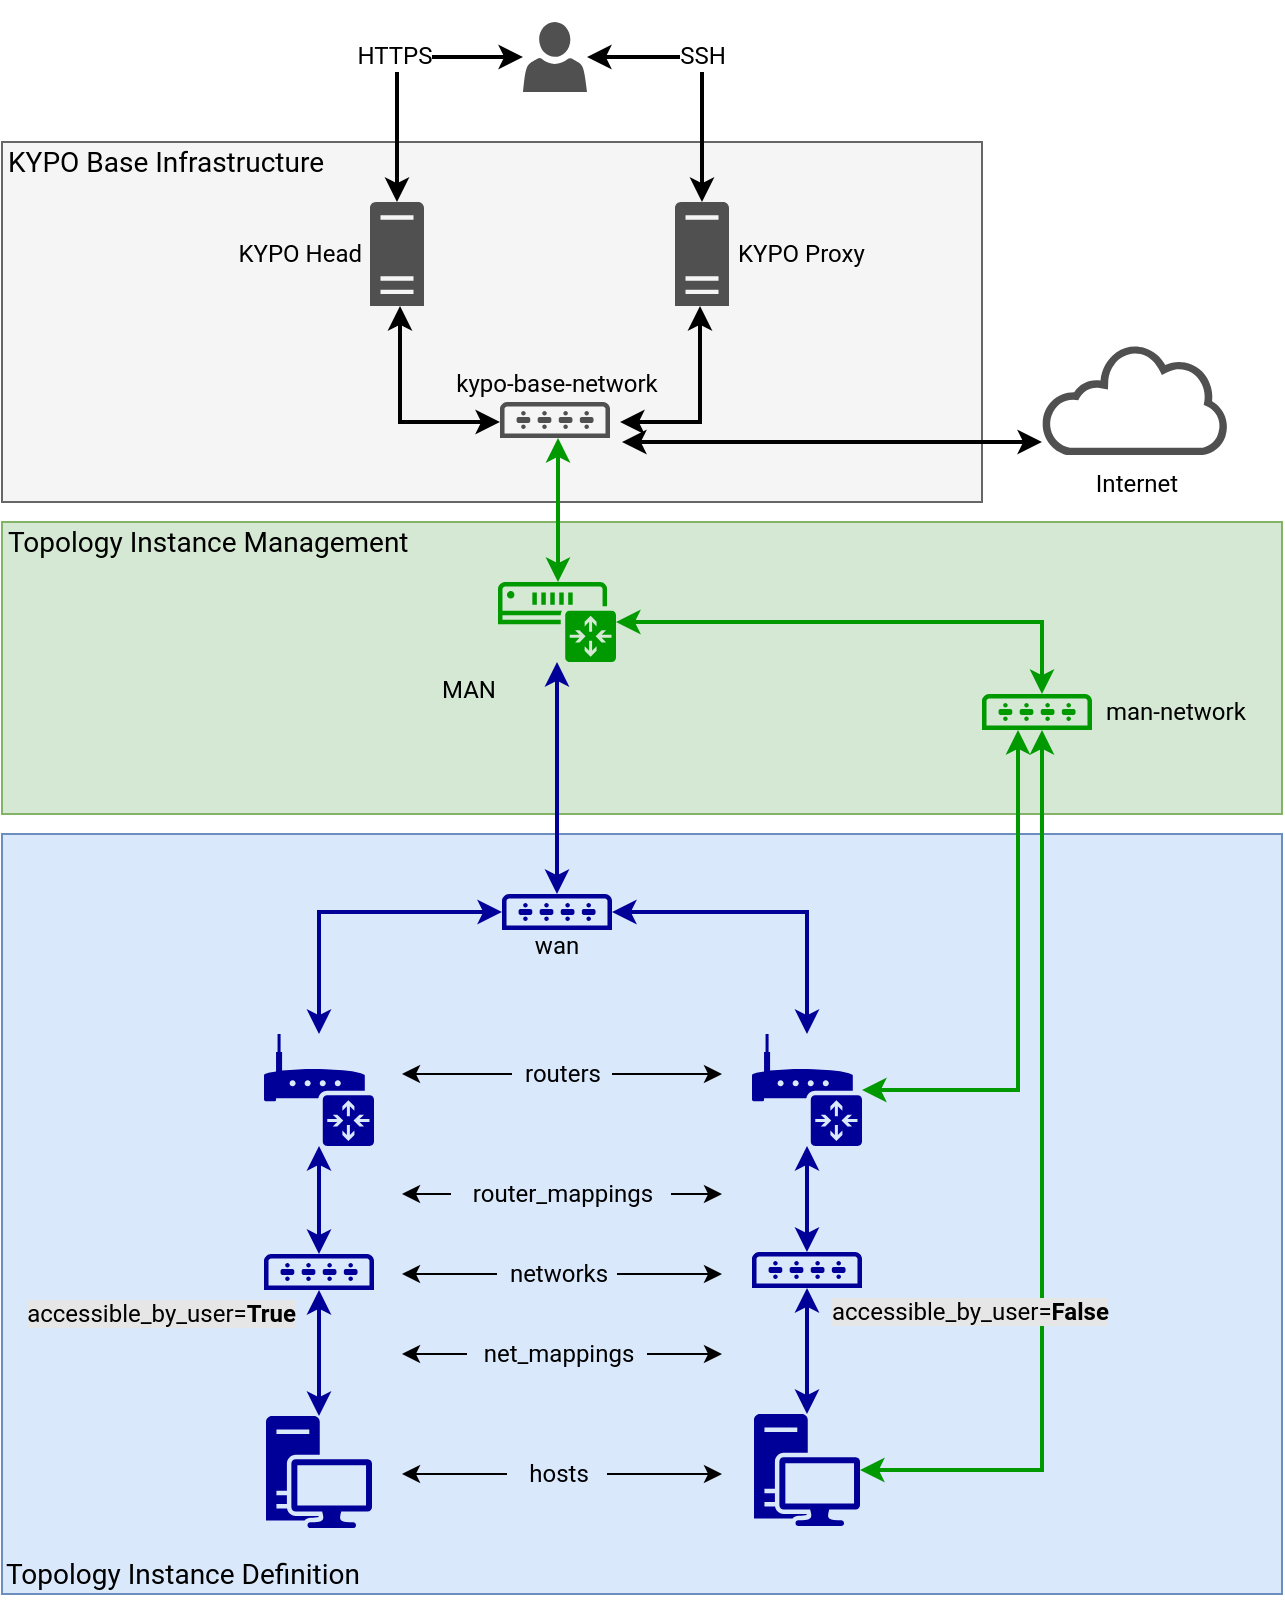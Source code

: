 <mxfile version="14.7.4" type="embed"><diagram id="Jyk7rCg8KGbtXq0Xk9HY" name="Page-1"><mxGraphModel dx="829" dy="843" grid="1" gridSize="10" guides="1" tooltips="1" connect="1" arrows="1" fold="1" page="1" pageScale="1" pageWidth="640" pageHeight="969" math="0" shadow="0"><root><mxCell id="0"/><mxCell id="iMye_LXfVpJSYTO0qSQB-12" value="background" style="" parent="0"/><mxCell id="iMye_LXfVpJSYTO0qSQB-56" value="" style="rounded=0;whiteSpace=wrap;html=1;labelBackgroundColor=none;fontSize=12;noLabel=1;fontColor=none;fillColor=none;strokeColor=#FFFFFF;fontFamily=Roboto;fontSource=https%3A%2F%2Ffonts.googleapis.com%2Fcss%3Ffamily%3DRoboto;" parent="iMye_LXfVpJSYTO0qSQB-12" vertex="1"><mxGeometry y="4" width="640" height="806" as="geometry"/></mxCell><mxCell id="iMye_LXfVpJSYTO0qSQB-11" value="" style="rounded=0;whiteSpace=wrap;html=1;fillColor=#dae8fc;strokeColor=#6c8ebf;fontSize=12;fontFamily=Roboto;fontSource=https%3A%2F%2Ffonts.googleapis.com%2Fcss%3Ffamily%3DRoboto;" parent="iMye_LXfVpJSYTO0qSQB-12" vertex="1"><mxGeometry y="420" width="640" height="380" as="geometry"/></mxCell><mxCell id="iMye_LXfVpJSYTO0qSQB-13" value="" style="rounded=0;whiteSpace=wrap;html=1;fillColor=#d5e8d4;strokeColor=#82b366;fontSize=12;fontFamily=Roboto;fontSource=https%3A%2F%2Ffonts.googleapis.com%2Fcss%3Ffamily%3DRoboto;" parent="iMye_LXfVpJSYTO0qSQB-12" vertex="1"><mxGeometry y="264" width="640" height="146" as="geometry"/></mxCell><mxCell id="iMye_LXfVpJSYTO0qSQB-51" value="" style="rounded=0;whiteSpace=wrap;html=1;labelBackgroundColor=#E6E6E6;fontSize=12;strokeColor=#666666;fontColor=#333333;fillColor=#f5f5f5;fontFamily=Roboto;fontSource=https%3A%2F%2Ffonts.googleapis.com%2Fcss%3Ffamily%3DRoboto;" parent="iMye_LXfVpJSYTO0qSQB-12" vertex="1"><mxGeometry y="74" width="490" height="180" as="geometry"/></mxCell><mxCell id="PGbSs_iwUj3DiiSBGkFn-13" style="edgeStyle=orthogonalEdgeStyle;rounded=0;orthogonalLoop=1;jettySize=auto;html=1;startArrow=classic;startFill=1;strokeWidth=2;fontColor=#33FF33;strokeColor=#000099;fontSize=12;fontFamily=Roboto;fontSource=https%3A%2F%2Ffonts.googleapis.com%2Fcss%3Ffamily%3DRoboto;" parent="iMye_LXfVpJSYTO0qSQB-12" source="cK_maNlCVZVQSUSzoBmn-12" target="cK_maNlCVZVQSUSzoBmn-13" edge="1"><mxGeometry relative="1" as="geometry"><mxPoint x="260" y="468.966" as="sourcePoint"/><mxPoint x="168.517" y="530" as="targetPoint"/></mxGeometry></mxCell><mxCell id="1" value="sandbox" parent="0"/><mxCell id="cK_maNlCVZVQSUSzoBmn-1" value="" style="pointerEvents=1;shadow=0;dashed=0;html=1;strokeColor=none;labelPosition=center;verticalLabelPosition=bottom;verticalAlign=top;outlineConnect=0;align=center;shape=mxgraph.office.devices.workstation;fillColor=#000099;fontSize=12;fontFamily=Roboto;fontSource=https%3A%2F%2Ffonts.googleapis.com%2Fcss%3Ffamily%3DRoboto;" parent="1" vertex="1"><mxGeometry x="132" y="711" width="53" height="56" as="geometry"/></mxCell><mxCell id="cK_maNlCVZVQSUSzoBmn-2" value="" style="pointerEvents=1;shadow=0;dashed=0;html=1;strokeColor=none;labelPosition=center;verticalLabelPosition=bottom;verticalAlign=top;outlineConnect=0;align=center;shape=mxgraph.office.devices.workstation;fillColor=#000099;fontSize=12;fontFamily=Roboto;fontSource=https%3A%2F%2Ffonts.googleapis.com%2Fcss%3Ffamily%3DRoboto;" parent="1" vertex="1"><mxGeometry x="376" y="710" width="53" height="56" as="geometry"/></mxCell><mxCell id="cK_maNlCVZVQSUSzoBmn-3" value="accessible_by_user=&lt;b style=&quot;font-size: 12px;&quot;&gt;True&lt;/b&gt;" style="pointerEvents=1;shadow=0;dashed=0;html=1;strokeColor=none;labelPosition=left;verticalLabelPosition=bottom;verticalAlign=top;outlineConnect=0;align=right;shape=mxgraph.office.devices.switch;spacingLeft=0;spacingBottom=0;spacingTop=0;spacing=0;spacingRight=-15;fontSize=12;labelBackgroundColor=#E6E6E6;fillColor=#000099;fontFamily=Roboto;fontSource=https%3A%2F%2Ffonts.googleapis.com%2Fcss%3Ffamily%3DRoboto;" parent="1" vertex="1"><mxGeometry x="131" y="630" width="55" height="18" as="geometry"/></mxCell><mxCell id="cK_maNlCVZVQSUSzoBmn-5" value="" style="pointerEvents=1;shadow=0;dashed=0;html=1;strokeColor=none;labelPosition=center;verticalLabelPosition=bottom;verticalAlign=top;outlineConnect=0;align=center;shape=mxgraph.office.devices.router;fillColor=#000099;fontSize=12;fontFamily=Roboto;fontSource=https%3A%2F%2Ffonts.googleapis.com%2Fcss%3Ffamily%3DRoboto;" parent="1" vertex="1"><mxGeometry x="131" y="520" width="55" height="56" as="geometry"/></mxCell><mxCell id="cK_maNlCVZVQSUSzoBmn-6" value="" style="pointerEvents=1;shadow=0;dashed=0;html=1;strokeColor=none;labelPosition=center;verticalLabelPosition=bottom;verticalAlign=top;outlineConnect=0;align=center;shape=mxgraph.office.devices.router;fillColor=#000099;fontSize=12;fontFamily=Roboto;fontSource=https%3A%2F%2Ffonts.googleapis.com%2Fcss%3Ffamily%3DRoboto;" parent="1" vertex="1"><mxGeometry x="375" y="520" width="55" height="56" as="geometry"/></mxCell><mxCell id="cK_maNlCVZVQSUSzoBmn-10" value="man-network" style="pointerEvents=1;shadow=0;dashed=0;html=1;strokeColor=none;labelPosition=right;verticalLabelPosition=middle;verticalAlign=middle;outlineConnect=0;align=left;shape=mxgraph.office.devices.switch;spacingRight=0;spacingLeft=5;labelBackgroundColor=none;labelBorderColor=none;fillColor=#009900;fontSize=12;fontFamily=Roboto;fontSource=https%3A%2F%2Ffonts.googleapis.com%2Fcss%3Ffamily%3DRoboto;" parent="1" vertex="1"><mxGeometry x="490" y="350" width="55" height="18" as="geometry"/></mxCell><mxCell id="cK_maNlCVZVQSUSzoBmn-12" value="MAN" style="pointerEvents=1;shadow=0;dashed=0;html=1;strokeColor=none;labelPosition=left;verticalLabelPosition=bottom;verticalAlign=top;outlineConnect=0;align=right;shape=mxgraph.office.devices.ip_gateway;fillColor=#009900;fontSize=12;fontFamily=Roboto;fontSource=https%3A%2F%2Ffonts.googleapis.com%2Fcss%3Ffamily%3DRoboto;" parent="1" vertex="1"><mxGeometry x="248" y="294" width="59" height="40" as="geometry"/></mxCell><mxCell id="cK_maNlCVZVQSUSzoBmn-13" value="" style="pointerEvents=1;shadow=0;dashed=0;html=1;strokeColor=none;labelPosition=center;verticalLabelPosition=bottom;verticalAlign=top;outlineConnect=0;align=center;shape=mxgraph.office.devices.switch;fillColor=#000099;fontSize=12;fontFamily=Roboto;fontSource=https%3A%2F%2Ffonts.googleapis.com%2Fcss%3Ffamily%3DRoboto;" parent="1" vertex="1"><mxGeometry x="250" y="450" width="55" height="18" as="geometry"/></mxCell><mxCell id="cK_maNlCVZVQSUSzoBmn-38" value="&lt;div style=&quot;font-size: 12px;&quot;&gt;kypo-base-network&lt;/div&gt;" style="pointerEvents=1;shadow=0;dashed=0;html=1;strokeColor=none;fillColor=#505050;labelPosition=center;verticalLabelPosition=top;verticalAlign=bottom;outlineConnect=0;align=center;shape=mxgraph.office.devices.switch;fontColor=#000000;spacingLeft=0;fontSize=12;fontFamily=Roboto;fontSource=https%3A%2F%2Ffonts.googleapis.com%2Fcss%3Ffamily%3DRoboto;" parent="1" vertex="1"><mxGeometry x="249" y="204" width="55" height="18" as="geometry"/></mxCell><mxCell id="cK_maNlCVZVQSUSzoBmn-40" value="KYPO Head" style="pointerEvents=1;shadow=0;dashed=0;html=1;strokeColor=none;fillColor=#505050;labelPosition=left;verticalLabelPosition=middle;verticalAlign=middle;outlineConnect=0;align=right;shape=mxgraph.office.servers.server_generic;fontColor=#000000;spacingLeft=0;spacingRight=3;fontSize=12;fontFamily=Roboto;fontSource=https%3A%2F%2Ffonts.googleapis.com%2Fcss%3Ffamily%3DRoboto;" parent="1" vertex="1"><mxGeometry x="184" y="104" width="27" height="52" as="geometry"/></mxCell><mxCell id="cK_maNlCVZVQSUSzoBmn-36" style="edgeStyle=orthogonalEdgeStyle;rounded=0;orthogonalLoop=1;jettySize=auto;html=1;startArrow=classic;startFill=1;endArrow=classic;endFill=1;strokeWidth=2;fontColor=#33FF33;strokeColor=#009900;fontSize=12;fontFamily=Roboto;fontSource=https%3A%2F%2Ffonts.googleapis.com%2Fcss%3Ffamily%3DRoboto;" parent="1" source="cK_maNlCVZVQSUSzoBmn-2" target="cK_maNlCVZVQSUSzoBmn-10" edge="1"><mxGeometry relative="1" as="geometry"><Array as="points"><mxPoint x="520" y="738"/></Array></mxGeometry></mxCell><mxCell id="cK_maNlCVZVQSUSzoBmn-26" style="edgeStyle=orthogonalEdgeStyle;rounded=0;orthogonalLoop=1;jettySize=auto;html=1;startArrow=classic;startFill=1;strokeWidth=2;fontColor=#33FF33;strokeColor=#000099;fontSize=12;fontFamily=Roboto;fontSource=https%3A%2F%2Ffonts.googleapis.com%2Fcss%3Ffamily%3DRoboto;" parent="1" source="cK_maNlCVZVQSUSzoBmn-3" target="cK_maNlCVZVQSUSzoBmn-1" edge="1"><mxGeometry relative="1" as="geometry"/></mxCell><mxCell id="cK_maNlCVZVQSUSzoBmn-24" style="edgeStyle=orthogonalEdgeStyle;rounded=0;orthogonalLoop=1;jettySize=auto;html=1;startArrow=classic;startFill=1;strokeWidth=2;fontColor=#33FF33;strokeColor=#000099;fontSize=12;fontFamily=Roboto;fontSource=https%3A%2F%2Ffonts.googleapis.com%2Fcss%3Ffamily%3DRoboto;" parent="1" source="cK_maNlCVZVQSUSzoBmn-4" target="cK_maNlCVZVQSUSzoBmn-2" edge="1"><mxGeometry relative="1" as="geometry"/></mxCell><mxCell id="cK_maNlCVZVQSUSzoBmn-25" style="edgeStyle=orthogonalEdgeStyle;rounded=0;orthogonalLoop=1;jettySize=auto;html=1;startArrow=classic;startFill=1;strokeWidth=2;fontColor=#33FF33;strokeColor=#000099;fontSize=12;fontFamily=Roboto;fontSource=https%3A%2F%2Ffonts.googleapis.com%2Fcss%3Ffamily%3DRoboto;" parent="1" source="cK_maNlCVZVQSUSzoBmn-5" target="cK_maNlCVZVQSUSzoBmn-3" edge="1"><mxGeometry relative="1" as="geometry"/></mxCell><mxCell id="cK_maNlCVZVQSUSzoBmn-23" style="edgeStyle=orthogonalEdgeStyle;rounded=0;orthogonalLoop=1;jettySize=auto;html=1;startArrow=classic;startFill=1;strokeWidth=2;fontColor=#33FF33;strokeColor=#000099;fontSize=12;fontFamily=Roboto;fontSource=https%3A%2F%2Ffonts.googleapis.com%2Fcss%3Ffamily%3DRoboto;" parent="1" source="cK_maNlCVZVQSUSzoBmn-6" target="cK_maNlCVZVQSUSzoBmn-4" edge="1"><mxGeometry relative="1" as="geometry"/></mxCell><mxCell id="cK_maNlCVZVQSUSzoBmn-35" style="edgeStyle=orthogonalEdgeStyle;rounded=0;orthogonalLoop=1;jettySize=auto;html=1;startArrow=classic;startFill=1;endArrow=classic;endFill=1;strokeWidth=2;fontColor=#33FF33;strokeColor=#009900;fontSize=12;fontFamily=Roboto;fontSource=https%3A%2F%2Ffonts.googleapis.com%2Fcss%3Ffamily%3DRoboto;" parent="1" source="cK_maNlCVZVQSUSzoBmn-6" target="cK_maNlCVZVQSUSzoBmn-10" edge="1"><mxGeometry relative="1" as="geometry"><Array as="points"><mxPoint x="508" y="548"/></Array></mxGeometry></mxCell><mxCell id="cK_maNlCVZVQSUSzoBmn-21" style="edgeStyle=orthogonalEdgeStyle;rounded=0;orthogonalLoop=1;jettySize=auto;html=1;startArrow=classic;startFill=1;strokeWidth=2;fontColor=#33FF33;strokeColor=#000099;fontSize=12;fontFamily=Roboto;fontSource=https%3A%2F%2Ffonts.googleapis.com%2Fcss%3Ffamily%3DRoboto;" parent="1" source="cK_maNlCVZVQSUSzoBmn-13" target="cK_maNlCVZVQSUSzoBmn-5" edge="1"><mxGeometry relative="1" as="geometry"><mxPoint x="157.5" y="612" as="sourcePoint"/></mxGeometry></mxCell><mxCell id="cK_maNlCVZVQSUSzoBmn-33" style="edgeStyle=orthogonalEdgeStyle;rounded=0;orthogonalLoop=1;jettySize=auto;html=1;startArrow=classic;startFill=1;endArrow=classic;endFill=1;strokeWidth=2;fontColor=#33FF33;strokeColor=#009900;fontSize=12;fontFamily=Roboto;fontSource=https%3A%2F%2Ffonts.googleapis.com%2Fcss%3Ffamily%3DRoboto;" parent="1" source="cK_maNlCVZVQSUSzoBmn-12" target="cK_maNlCVZVQSUSzoBmn-10" edge="1"><mxGeometry relative="1" as="geometry"><Array as="points"><mxPoint x="520" y="314"/></Array></mxGeometry></mxCell><mxCell id="cK_maNlCVZVQSUSzoBmn-22" style="edgeStyle=orthogonalEdgeStyle;rounded=0;orthogonalLoop=1;jettySize=auto;html=1;startArrow=classic;startFill=1;strokeWidth=2;fontColor=#33FF33;strokeColor=#000099;fontSize=12;fontFamily=Roboto;fontSource=https%3A%2F%2Ffonts.googleapis.com%2Fcss%3Ffamily%3DRoboto;" parent="1" source="cK_maNlCVZVQSUSzoBmn-13" target="cK_maNlCVZVQSUSzoBmn-6" edge="1"><mxGeometry relative="1" as="geometry"/></mxCell><mxCell id="cK_maNlCVZVQSUSzoBmn-39" style="edgeStyle=orthogonalEdgeStyle;rounded=0;orthogonalLoop=1;jettySize=auto;html=1;startArrow=classic;startFill=1;endArrow=classic;endFill=1;strokeWidth=2;fontColor=#33FF33;strokeColor=#009900;fontSize=12;fontFamily=Roboto;fontSource=https%3A%2F%2Ffonts.googleapis.com%2Fcss%3Ffamily%3DRoboto;" parent="1" source="cK_maNlCVZVQSUSzoBmn-38" target="cK_maNlCVZVQSUSzoBmn-12" edge="1"><mxGeometry relative="1" as="geometry"><Array as="points"><mxPoint x="278" y="244"/><mxPoint x="278" y="244"/></Array></mxGeometry></mxCell><mxCell id="cK_maNlCVZVQSUSzoBmn-41" style="edgeStyle=orthogonalEdgeStyle;rounded=0;orthogonalLoop=1;jettySize=auto;html=1;startArrow=classic;startFill=1;endArrow=classic;endFill=1;strokeColor=#000000;strokeWidth=2;fontColor=#000000;fontSize=12;fontFamily=Roboto;fontSource=https%3A%2F%2Ffonts.googleapis.com%2Fcss%3Ffamily%3DRoboto;" parent="1" source="cK_maNlCVZVQSUSzoBmn-40" target="cK_maNlCVZVQSUSzoBmn-38" edge="1"><mxGeometry relative="1" as="geometry"><mxPoint x="239" y="214" as="targetPoint"/><Array as="points"><mxPoint x="199" y="214"/></Array></mxGeometry></mxCell><mxCell id="iMye_LXfVpJSYTO0qSQB-35" style="edgeStyle=orthogonalEdgeStyle;rounded=0;jumpSize=6;orthogonalLoop=1;jettySize=auto;html=1;startSize=6;endArrow=classic;endFill=1;endSize=6;strokeWidth=1;fontSize=12;fontFamily=Roboto;fontSource=https%3A%2F%2Ffonts.googleapis.com%2Fcss%3Ffamily%3DRoboto;" parent="1" source="iMye_LXfVpJSYTO0qSQB-1" edge="1"><mxGeometry relative="1" as="geometry"><mxPoint x="360" y="740" as="targetPoint"/></mxGeometry></mxCell><mxCell id="iMye_LXfVpJSYTO0qSQB-36" style="edgeStyle=orthogonalEdgeStyle;rounded=0;jumpSize=6;orthogonalLoop=1;jettySize=auto;html=1;startSize=6;endArrow=classic;endFill=1;endSize=6;strokeWidth=1;fontSize=12;fontFamily=Roboto;fontSource=https%3A%2F%2Ffonts.googleapis.com%2Fcss%3Ffamily%3DRoboto;" parent="1" source="iMye_LXfVpJSYTO0qSQB-1" edge="1"><mxGeometry relative="1" as="geometry"><mxPoint x="200" y="740" as="targetPoint"/></mxGeometry></mxCell><mxCell id="iMye_LXfVpJSYTO0qSQB-1" value="hosts" style="text;html=1;align=center;verticalAlign=middle;resizable=0;points=[];autosize=1;fontSize=12;fontFamily=Roboto;fontSource=https%3A%2F%2Ffonts.googleapis.com%2Fcss%3Ffamily%3DRoboto;" parent="1" vertex="1"><mxGeometry x="252.5" y="730" width="50" height="20" as="geometry"/></mxCell><mxCell id="iMye_LXfVpJSYTO0qSQB-31" style="edgeStyle=orthogonalEdgeStyle;rounded=0;jumpSize=6;orthogonalLoop=1;jettySize=auto;html=1;startSize=6;endArrow=classic;endFill=1;endSize=6;strokeWidth=1;fontSize=12;fontFamily=Roboto;fontSource=https%3A%2F%2Ffonts.googleapis.com%2Fcss%3Ffamily%3DRoboto;" parent="1" source="iMye_LXfVpJSYTO0qSQB-2" edge="1"><mxGeometry relative="1" as="geometry"><mxPoint x="360" y="680" as="targetPoint"/></mxGeometry></mxCell><mxCell id="iMye_LXfVpJSYTO0qSQB-32" style="edgeStyle=orthogonalEdgeStyle;rounded=0;jumpSize=6;orthogonalLoop=1;jettySize=auto;html=1;startSize=6;endArrow=classic;endFill=1;endSize=6;strokeWidth=1;fontSize=12;fontFamily=Roboto;fontSource=https%3A%2F%2Ffonts.googleapis.com%2Fcss%3Ffamily%3DRoboto;" parent="1" source="iMye_LXfVpJSYTO0qSQB-2" edge="1"><mxGeometry relative="1" as="geometry"><mxPoint x="200" y="680" as="targetPoint"/></mxGeometry></mxCell><mxCell id="iMye_LXfVpJSYTO0qSQB-2" value="net_mappings" style="text;html=1;align=center;verticalAlign=middle;resizable=0;points=[];autosize=1;fontSize=12;fontFamily=Roboto;fontSource=https%3A%2F%2Ffonts.googleapis.com%2Fcss%3Ffamily%3DRoboto;" parent="1" vertex="1"><mxGeometry x="232.5" y="670" width="90" height="20" as="geometry"/></mxCell><mxCell id="iMye_LXfVpJSYTO0qSQB-28" style="edgeStyle=orthogonalEdgeStyle;rounded=0;jumpSize=6;orthogonalLoop=1;jettySize=auto;html=1;startSize=6;endArrow=classic;endFill=1;endSize=6;strokeWidth=1;fontSize=12;fontFamily=Roboto;fontSource=https%3A%2F%2Ffonts.googleapis.com%2Fcss%3Ffamily%3DRoboto;" parent="1" source="iMye_LXfVpJSYTO0qSQB-3" edge="1"><mxGeometry relative="1" as="geometry"><mxPoint x="360" y="600" as="targetPoint"/></mxGeometry></mxCell><mxCell id="iMye_LXfVpJSYTO0qSQB-29" style="edgeStyle=orthogonalEdgeStyle;rounded=0;jumpSize=6;orthogonalLoop=1;jettySize=auto;html=1;startSize=6;endArrow=classic;endFill=1;endSize=6;strokeWidth=1;fontSize=12;fontFamily=Roboto;fontSource=https%3A%2F%2Ffonts.googleapis.com%2Fcss%3Ffamily%3DRoboto;" parent="1" source="iMye_LXfVpJSYTO0qSQB-3" edge="1"><mxGeometry relative="1" as="geometry"><mxPoint x="200" y="600" as="targetPoint"/></mxGeometry></mxCell><mxCell id="iMye_LXfVpJSYTO0qSQB-3" value="&lt;div style=&quot;font-size: 12px;&quot;&gt;router_mappings&lt;/div&gt;" style="text;html=1;align=center;verticalAlign=middle;resizable=0;points=[];autosize=1;fontSize=12;fontFamily=Roboto;fontSource=https%3A%2F%2Ffonts.googleapis.com%2Fcss%3Ffamily%3DRoboto;" parent="1" vertex="1"><mxGeometry x="224.5" y="590" width="110" height="20" as="geometry"/></mxCell><mxCell id="iMye_LXfVpJSYTO0qSQB-33" style="edgeStyle=orthogonalEdgeStyle;rounded=0;jumpSize=6;orthogonalLoop=1;jettySize=auto;html=1;startSize=6;endArrow=classic;endFill=1;endSize=6;strokeWidth=1;fontSize=12;fontFamily=Roboto;fontSource=https%3A%2F%2Ffonts.googleapis.com%2Fcss%3Ffamily%3DRoboto;" parent="1" source="iMye_LXfVpJSYTO0qSQB-4" edge="1"><mxGeometry relative="1" as="geometry"><mxPoint x="360" y="640" as="targetPoint"/></mxGeometry></mxCell><mxCell id="iMye_LXfVpJSYTO0qSQB-34" style="edgeStyle=orthogonalEdgeStyle;rounded=0;jumpSize=6;orthogonalLoop=1;jettySize=auto;html=1;startSize=6;endArrow=classic;endFill=1;endSize=6;strokeWidth=1;fontSize=12;fontFamily=Roboto;fontSource=https%3A%2F%2Ffonts.googleapis.com%2Fcss%3Ffamily%3DRoboto;" parent="1" source="iMye_LXfVpJSYTO0qSQB-4" edge="1"><mxGeometry relative="1" as="geometry"><mxPoint x="200" y="640" as="targetPoint"/></mxGeometry></mxCell><mxCell id="iMye_LXfVpJSYTO0qSQB-4" value="networks" style="text;html=1;align=center;verticalAlign=middle;resizable=0;points=[];autosize=1;fontSize=12;fontFamily=Roboto;fontSource=https%3A%2F%2Ffonts.googleapis.com%2Fcss%3Ffamily%3DRoboto;" parent="1" vertex="1"><mxGeometry x="247.5" y="630" width="60" height="20" as="geometry"/></mxCell><mxCell id="iMye_LXfVpJSYTO0qSQB-37" style="edgeStyle=orthogonalEdgeStyle;rounded=0;jumpSize=6;orthogonalLoop=1;jettySize=auto;html=1;startSize=6;endArrow=classic;endFill=1;endSize=6;strokeWidth=1;fontSize=12;fontFamily=Roboto;fontSource=https%3A%2F%2Ffonts.googleapis.com%2Fcss%3Ffamily%3DRoboto;" parent="1" source="iMye_LXfVpJSYTO0qSQB-5" edge="1"><mxGeometry relative="1" as="geometry"><mxPoint x="360" y="540" as="targetPoint"/></mxGeometry></mxCell><mxCell id="iMye_LXfVpJSYTO0qSQB-38" style="edgeStyle=orthogonalEdgeStyle;rounded=0;jumpSize=6;orthogonalLoop=1;jettySize=auto;html=1;startSize=6;endArrow=classic;endFill=1;endSize=6;strokeWidth=1;fontSize=12;fontFamily=Roboto;fontSource=https%3A%2F%2Ffonts.googleapis.com%2Fcss%3Ffamily%3DRoboto;" parent="1" source="iMye_LXfVpJSYTO0qSQB-5" edge="1"><mxGeometry relative="1" as="geometry"><mxPoint x="200" y="540" as="targetPoint"/></mxGeometry></mxCell><mxCell id="iMye_LXfVpJSYTO0qSQB-5" value="routers" style="text;html=1;align=center;verticalAlign=middle;resizable=0;points=[];autosize=1;fontSize=12;fontFamily=Roboto;fontSource=https%3A%2F%2Ffonts.googleapis.com%2Fcss%3Ffamily%3DRoboto;" parent="1" vertex="1"><mxGeometry x="255" y="530" width="50" height="20" as="geometry"/></mxCell><mxCell id="iMye_LXfVpJSYTO0qSQB-6" value="wan" style="text;html=1;align=center;verticalAlign=middle;resizable=0;points=[];autosize=1;fontSize=12;fontFamily=Roboto;fontSource=https%3A%2F%2Ffonts.googleapis.com%2Fcss%3Ffamily%3DRoboto;" parent="1" vertex="1"><mxGeometry x="257" y="466" width="40" height="20" as="geometry"/></mxCell><mxCell id="iMye_LXfVpJSYTO0qSQB-41" style="edgeStyle=orthogonalEdgeStyle;rounded=0;jumpSize=6;orthogonalLoop=1;jettySize=auto;html=1;exitX=0.5;exitY=1;exitDx=0;exitDy=0;startSize=6;endArrow=classic;endFill=1;endSize=6;strokeWidth=1;fontSize=12;fontFamily=Roboto;fontSource=https%3A%2F%2Ffonts.googleapis.com%2Fcss%3Ffamily%3DRoboto;" parent="1" source="iMye_LXfVpJSYTO0qSQB-11" target="iMye_LXfVpJSYTO0qSQB-11" edge="1"><mxGeometry relative="1" as="geometry"/></mxCell><mxCell id="cK_maNlCVZVQSUSzoBmn-4" value="accessible_by_user=&lt;b style=&quot;font-size: 12px;&quot;&gt;False&lt;/b&gt;" style="pointerEvents=1;shadow=0;dashed=0;html=1;strokeColor=none;labelPosition=right;verticalLabelPosition=bottom;verticalAlign=top;outlineConnect=0;align=left;shape=mxgraph.office.devices.switch;spacing=0;spacingLeft=-15;fontSize=12;labelBackgroundColor=#E6E6E6;fillColor=#000099;fontFamily=Roboto;fontSource=https%3A%2F%2Ffonts.googleapis.com%2Fcss%3Ffamily%3DRoboto;" parent="1" vertex="1"><mxGeometry x="375" y="629" width="55" height="18" as="geometry"/></mxCell><mxCell id="iMye_LXfVpJSYTO0qSQB-45" value="&lt;div style=&quot;font-size: 12px;&quot;&gt;KYPO Proxy&lt;/div&gt;" style="pointerEvents=1;shadow=0;dashed=0;html=1;strokeColor=none;fillColor=#505050;labelPosition=right;verticalLabelPosition=middle;verticalAlign=middle;outlineConnect=0;align=left;shape=mxgraph.office.servers.server_generic;labelBackgroundColor=none;fontSize=12;spacingLeft=2;fontFamily=Roboto;fontSource=https%3A%2F%2Ffonts.googleapis.com%2Fcss%3Ffamily%3DRoboto;" parent="1" vertex="1"><mxGeometry x="336.5" y="104" width="27" height="52" as="geometry"/></mxCell><mxCell id="iMye_LXfVpJSYTO0qSQB-64" style="edgeStyle=orthogonalEdgeStyle;rounded=0;jumpSize=6;orthogonalLoop=1;jettySize=auto;html=1;labelBackgroundColor=none;startArrow=classic;startFill=1;startSize=6;endArrow=classic;endFill=1;endSize=6;strokeColor=#000000;strokeWidth=2;fontSize=12;fontColor=none;fontFamily=Roboto;fontSource=https%3A%2F%2Ffonts.googleapis.com%2Fcss%3Ffamily%3DRoboto;" parent="1" source="iMye_LXfVpJSYTO0qSQB-46" edge="1"><mxGeometry relative="1" as="geometry"><mxPoint x="310" y="224" as="targetPoint"/><Array as="points"><mxPoint x="390" y="224"/><mxPoint x="390" y="224"/></Array></mxGeometry></mxCell><mxCell id="iMye_LXfVpJSYTO0qSQB-46" value="Internet" style="pointerEvents=1;shadow=0;dashed=0;html=1;strokeColor=none;fillColor=#505050;labelPosition=center;verticalLabelPosition=bottom;outlineConnect=0;verticalAlign=top;align=center;shape=mxgraph.office.clouds.cloud;labelBackgroundColor=none;fontSize=12;fontFamily=Roboto;fontSource=https%3A%2F%2Ffonts.googleapis.com%2Fcss%3Ffamily%3DRoboto;" parent="1" vertex="1"><mxGeometry x="520" y="175.5" width="94" height="55" as="geometry"/></mxCell><mxCell id="iMye_LXfVpJSYTO0qSQB-48" style="edgeStyle=orthogonalEdgeStyle;rounded=0;orthogonalLoop=1;jettySize=auto;html=1;startArrow=classic;startFill=1;endArrow=classic;endFill=1;strokeColor=#000000;strokeWidth=2;fontColor=#000000;entryX=1.091;entryY=0.556;entryDx=0;entryDy=0;entryPerimeter=0;fontSize=12;fontFamily=Roboto;fontSource=https%3A%2F%2Ffonts.googleapis.com%2Fcss%3Ffamily%3DRoboto;" parent="1" source="iMye_LXfVpJSYTO0qSQB-45" target="cK_maNlCVZVQSUSzoBmn-38" edge="1"><mxGeometry relative="1" as="geometry"><mxPoint x="285.22" y="114" as="sourcePoint"/><mxPoint x="309" y="214" as="targetPoint"/><Array as="points"><mxPoint x="349" y="214"/></Array></mxGeometry></mxCell><mxCell id="iMye_LXfVpJSYTO0qSQB-54" style="edgeStyle=orthogonalEdgeStyle;rounded=0;jumpSize=6;orthogonalLoop=1;jettySize=auto;html=1;startArrow=classic;startFill=1;startSize=6;endArrow=classic;endFill=1;endSize=6;strokeColor=#000000;strokeWidth=2;fontSize=12;labelBackgroundColor=none;fontFamily=Roboto;fontSource=https%3A%2F%2Ffonts.googleapis.com%2Fcss%3Ffamily%3DRoboto;" parent="1" source="iMye_LXfVpJSYTO0qSQB-53" target="iMye_LXfVpJSYTO0qSQB-45" edge="1"><mxGeometry relative="1" as="geometry"/></mxCell><mxCell id="iMye_LXfVpJSYTO0qSQB-58" value="&lt;div style=&quot;font-size: 12px;&quot;&gt;SSH&lt;/div&gt;" style="edgeLabel;html=1;align=center;verticalAlign=middle;resizable=0;points=[];fontSize=12;fontColor=none;labelBackgroundColor=#ffffff;fontFamily=Roboto;fontSource=https%3A%2F%2Ffonts.googleapis.com%2Fcss%3Ffamily%3DRoboto;" parent="iMye_LXfVpJSYTO0qSQB-54" vertex="1" connectable="0"><mxGeometry x="0.046" y="-17" relative="1" as="geometry"><mxPoint x="17" y="-11" as="offset"/></mxGeometry></mxCell><mxCell id="iMye_LXfVpJSYTO0qSQB-55" style="edgeStyle=orthogonalEdgeStyle;rounded=0;jumpSize=6;orthogonalLoop=1;jettySize=auto;html=1;startArrow=classic;startFill=1;startSize=6;endArrow=classic;endFill=1;endSize=6;strokeColor=#000000;strokeWidth=2;fontSize=12;fontFamily=Roboto;fontSource=https%3A%2F%2Ffonts.googleapis.com%2Fcss%3Ffamily%3DRoboto;" parent="1" source="iMye_LXfVpJSYTO0qSQB-53" target="cK_maNlCVZVQSUSzoBmn-40" edge="1"><mxGeometry relative="1" as="geometry"/></mxCell><mxCell id="iMye_LXfVpJSYTO0qSQB-59" value="HTTPS" style="edgeLabel;html=1;align=center;verticalAlign=middle;resizable=0;points=[];fontSize=12;fontColor=none;labelBackgroundColor=#FFFFFF;fontFamily=Roboto;fontSource=https%3A%2F%2Ffonts.googleapis.com%2Fcss%3Ffamily%3DRoboto;" parent="iMye_LXfVpJSYTO0qSQB-55" vertex="1" connectable="0"><mxGeometry x="-0.27" y="1" relative="1" as="geometry"><mxPoint x="-15.17" y="-1.5" as="offset"/></mxGeometry></mxCell><mxCell id="iMye_LXfVpJSYTO0qSQB-53" value="" style="pointerEvents=1;shadow=0;dashed=0;html=1;strokeColor=none;fillColor=#505050;labelPosition=center;verticalLabelPosition=bottom;verticalAlign=top;outlineConnect=0;align=center;shape=mxgraph.office.users.user;labelBackgroundColor=none;fontSize=12;fontFamily=Roboto;fontSource=https%3A%2F%2Ffonts.googleapis.com%2Fcss%3Ffamily%3DRoboto;" parent="1" vertex="1"><mxGeometry x="260.5" y="14" width="32" height="35" as="geometry"/></mxCell><mxCell id="iMye_LXfVpJSYTO0qSQB-66" value="Topology Instance Definition" style="text;html=1;align=left;verticalAlign=middle;resizable=0;points=[];autosize=1;fontSize=14;fontColor=none;fontFamily=Roboto;fontSource=https%3A%2F%2Ffonts.googleapis.com%2Fcss%3Ffamily%3DRoboto;" parent="1" vertex="1"><mxGeometry y="780" width="190" height="20" as="geometry"/></mxCell><mxCell id="iMye_LXfVpJSYTO0qSQB-67" value="Topology Instance Management" style="text;html=1;align=left;verticalAlign=middle;resizable=0;points=[];autosize=1;fontSize=14;fontColor=none;fontFamily=Roboto;fontSource=https%3A%2F%2Ffonts.googleapis.com%2Fcss%3Ffamily%3DRoboto;" parent="1" vertex="1"><mxGeometry x="1" y="264" width="220" height="20" as="geometry"/></mxCell><mxCell id="iMye_LXfVpJSYTO0qSQB-68" value="KYPO Base Infrastructure" style="text;html=1;align=left;verticalAlign=middle;resizable=0;points=[];autosize=1;fontSize=14;fontColor=none;fontFamily=Roboto;fontSource=https%3A%2F%2Ffonts.googleapis.com%2Fcss%3Ffamily%3DRoboto;" parent="1" vertex="1"><mxGeometry x="1" y="74" width="170" height="20" as="geometry"/></mxCell></root></mxGraphModel></diagram></mxfile>